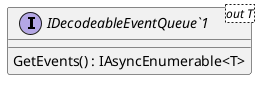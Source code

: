 @startuml
interface "IDecodeableEventQueue`1"<out T> {
    GetEvents() : IAsyncEnumerable<T>
}
@enduml
